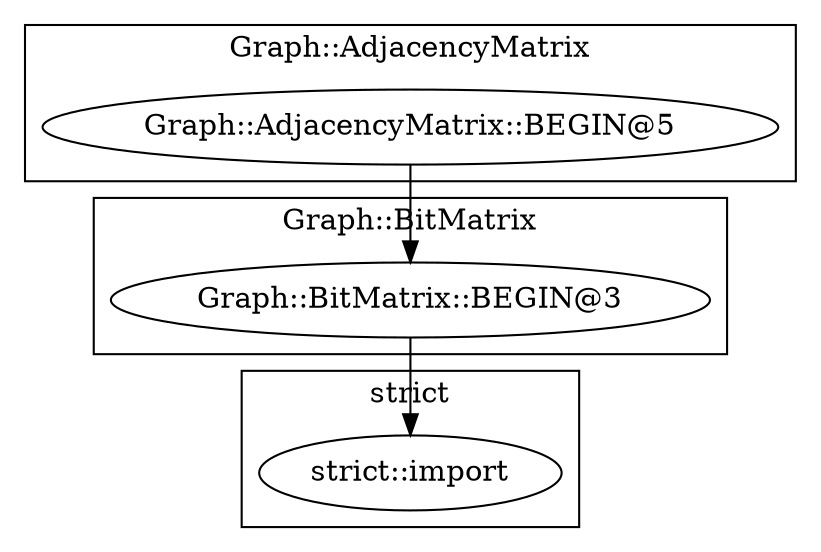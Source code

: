 digraph {
graph [overlap=false]
subgraph cluster_Graph_AdjacencyMatrix {
	label="Graph::AdjacencyMatrix";
	"Graph::AdjacencyMatrix::BEGIN@5";
}
subgraph cluster_strict {
	label="strict";
	"strict::import";
}
subgraph cluster_Graph_BitMatrix {
	label="Graph::BitMatrix";
	"Graph::BitMatrix::BEGIN@3";
}
"Graph::BitMatrix::BEGIN@3" -> "strict::import";
"Graph::AdjacencyMatrix::BEGIN@5" -> "Graph::BitMatrix::BEGIN@3";
}
